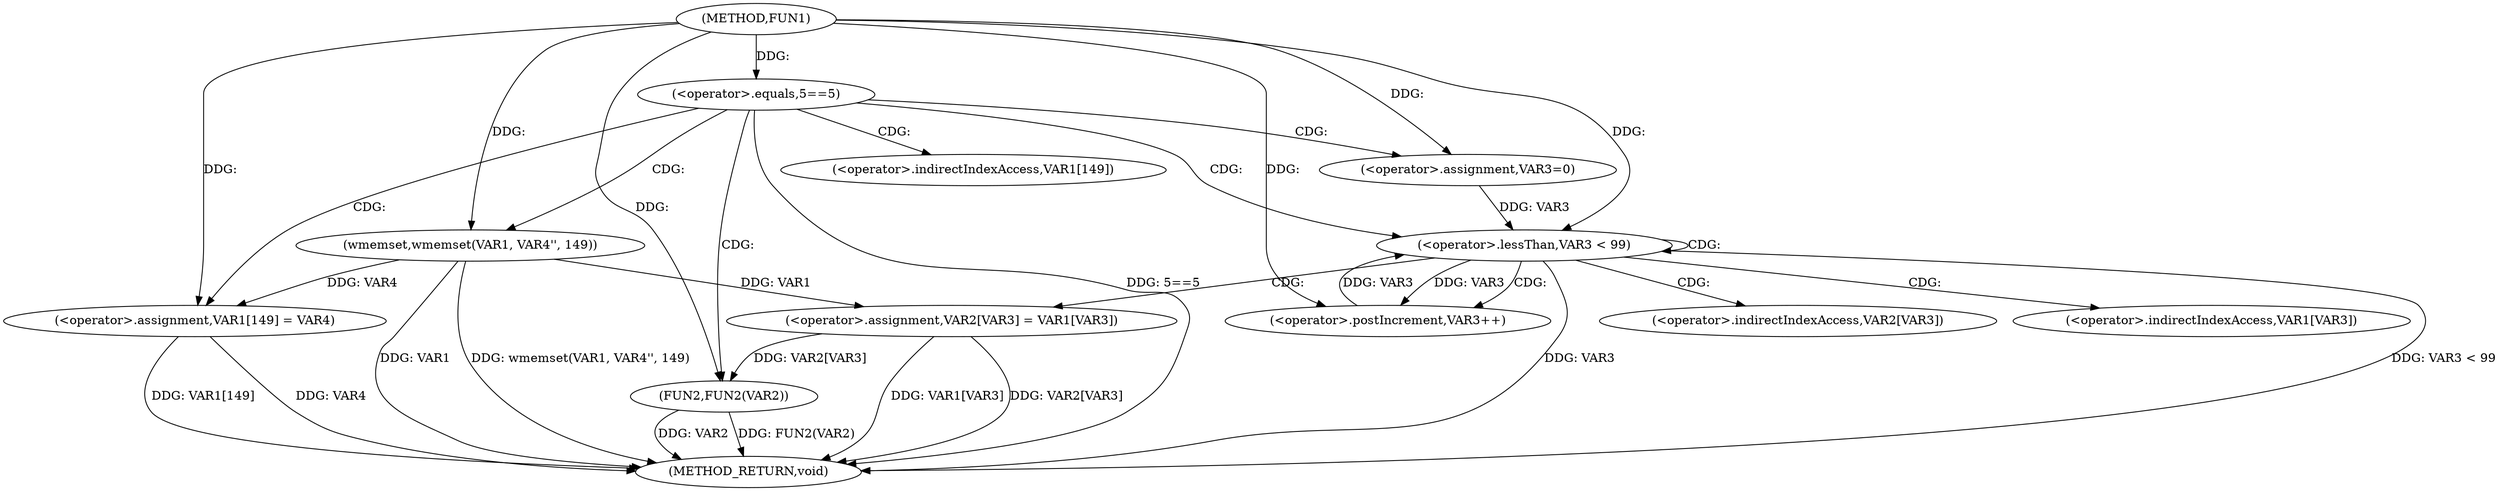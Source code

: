 digraph FUN1 {  
"1000100" [label = "(METHOD,FUN1)" ]
"1000139" [label = "(METHOD_RETURN,void)" ]
"1000103" [label = "(<operator>.equals,5==5)" ]
"1000111" [label = "(wmemset,wmemset(VAR1, VAR4'', 149))" ]
"1000115" [label = "(<operator>.assignment,VAR1[149] = VAR4)" ]
"1000121" [label = "(<operator>.assignment,VAR3=0)" ]
"1000124" [label = "(<operator>.lessThan,VAR3 < 99)" ]
"1000127" [label = "(<operator>.postIncrement,VAR3++)" ]
"1000130" [label = "(<operator>.assignment,VAR2[VAR3] = VAR1[VAR3])" ]
"1000137" [label = "(FUN2,FUN2(VAR2))" ]
"1000116" [label = "(<operator>.indirectIndexAccess,VAR1[149])" ]
"1000131" [label = "(<operator>.indirectIndexAccess,VAR2[VAR3])" ]
"1000134" [label = "(<operator>.indirectIndexAccess,VAR1[VAR3])" ]
  "1000124" -> "1000139"  [ label = "DDG: VAR3"] 
  "1000111" -> "1000139"  [ label = "DDG: VAR1"] 
  "1000137" -> "1000139"  [ label = "DDG: VAR2"] 
  "1000115" -> "1000139"  [ label = "DDG: VAR4"] 
  "1000137" -> "1000139"  [ label = "DDG: FUN2(VAR2)"] 
  "1000103" -> "1000139"  [ label = "DDG: 5==5"] 
  "1000130" -> "1000139"  [ label = "DDG: VAR1[VAR3]"] 
  "1000111" -> "1000139"  [ label = "DDG: wmemset(VAR1, VAR4'', 149)"] 
  "1000115" -> "1000139"  [ label = "DDG: VAR1[149]"] 
  "1000130" -> "1000139"  [ label = "DDG: VAR2[VAR3]"] 
  "1000124" -> "1000139"  [ label = "DDG: VAR3 < 99"] 
  "1000100" -> "1000103"  [ label = "DDG: "] 
  "1000100" -> "1000111"  [ label = "DDG: "] 
  "1000111" -> "1000115"  [ label = "DDG: VAR4"] 
  "1000100" -> "1000115"  [ label = "DDG: "] 
  "1000100" -> "1000121"  [ label = "DDG: "] 
  "1000121" -> "1000124"  [ label = "DDG: VAR3"] 
  "1000127" -> "1000124"  [ label = "DDG: VAR3"] 
  "1000100" -> "1000124"  [ label = "DDG: "] 
  "1000124" -> "1000127"  [ label = "DDG: VAR3"] 
  "1000100" -> "1000127"  [ label = "DDG: "] 
  "1000111" -> "1000130"  [ label = "DDG: VAR1"] 
  "1000130" -> "1000137"  [ label = "DDG: VAR2[VAR3]"] 
  "1000100" -> "1000137"  [ label = "DDG: "] 
  "1000103" -> "1000121"  [ label = "CDG: "] 
  "1000103" -> "1000116"  [ label = "CDG: "] 
  "1000103" -> "1000111"  [ label = "CDG: "] 
  "1000103" -> "1000137"  [ label = "CDG: "] 
  "1000103" -> "1000124"  [ label = "CDG: "] 
  "1000103" -> "1000115"  [ label = "CDG: "] 
  "1000124" -> "1000131"  [ label = "CDG: "] 
  "1000124" -> "1000127"  [ label = "CDG: "] 
  "1000124" -> "1000124"  [ label = "CDG: "] 
  "1000124" -> "1000130"  [ label = "CDG: "] 
  "1000124" -> "1000134"  [ label = "CDG: "] 
}
